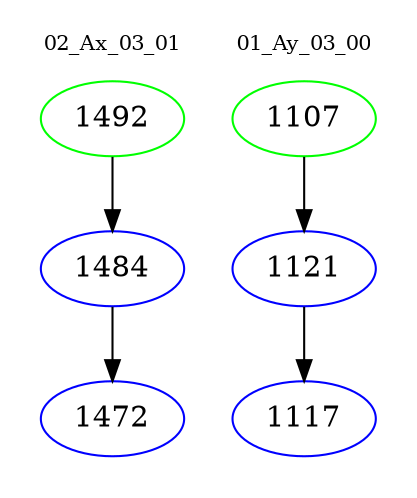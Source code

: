 digraph{
subgraph cluster_0 {
color = white
label = "02_Ax_03_01";
fontsize=10;
T0_1492 [label="1492", color="green"]
T0_1492 -> T0_1484 [color="black"]
T0_1484 [label="1484", color="blue"]
T0_1484 -> T0_1472 [color="black"]
T0_1472 [label="1472", color="blue"]
}
subgraph cluster_1 {
color = white
label = "01_Ay_03_00";
fontsize=10;
T1_1107 [label="1107", color="green"]
T1_1107 -> T1_1121 [color="black"]
T1_1121 [label="1121", color="blue"]
T1_1121 -> T1_1117 [color="black"]
T1_1117 [label="1117", color="blue"]
}
}
